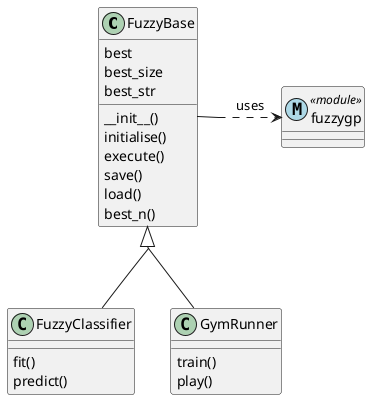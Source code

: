 @startuml

skinparam groupInheritance 2

class FuzzyBase {
    __init__()
    initialise()
    execute()
    save()
    load()
    best
    best_n()
    best_size
    best_str
} 

class fuzzygp << (M, lightblue) module >> {
    
}

class FuzzyClassifier {
    fit()
    predict()
}

class GymRunner{
    train()
    play()
}

FuzzyBase .right.> fuzzygp : uses


FuzzyBase <|-- FuzzyClassifier
FuzzyBase <|-- GymRunner

@enduml
